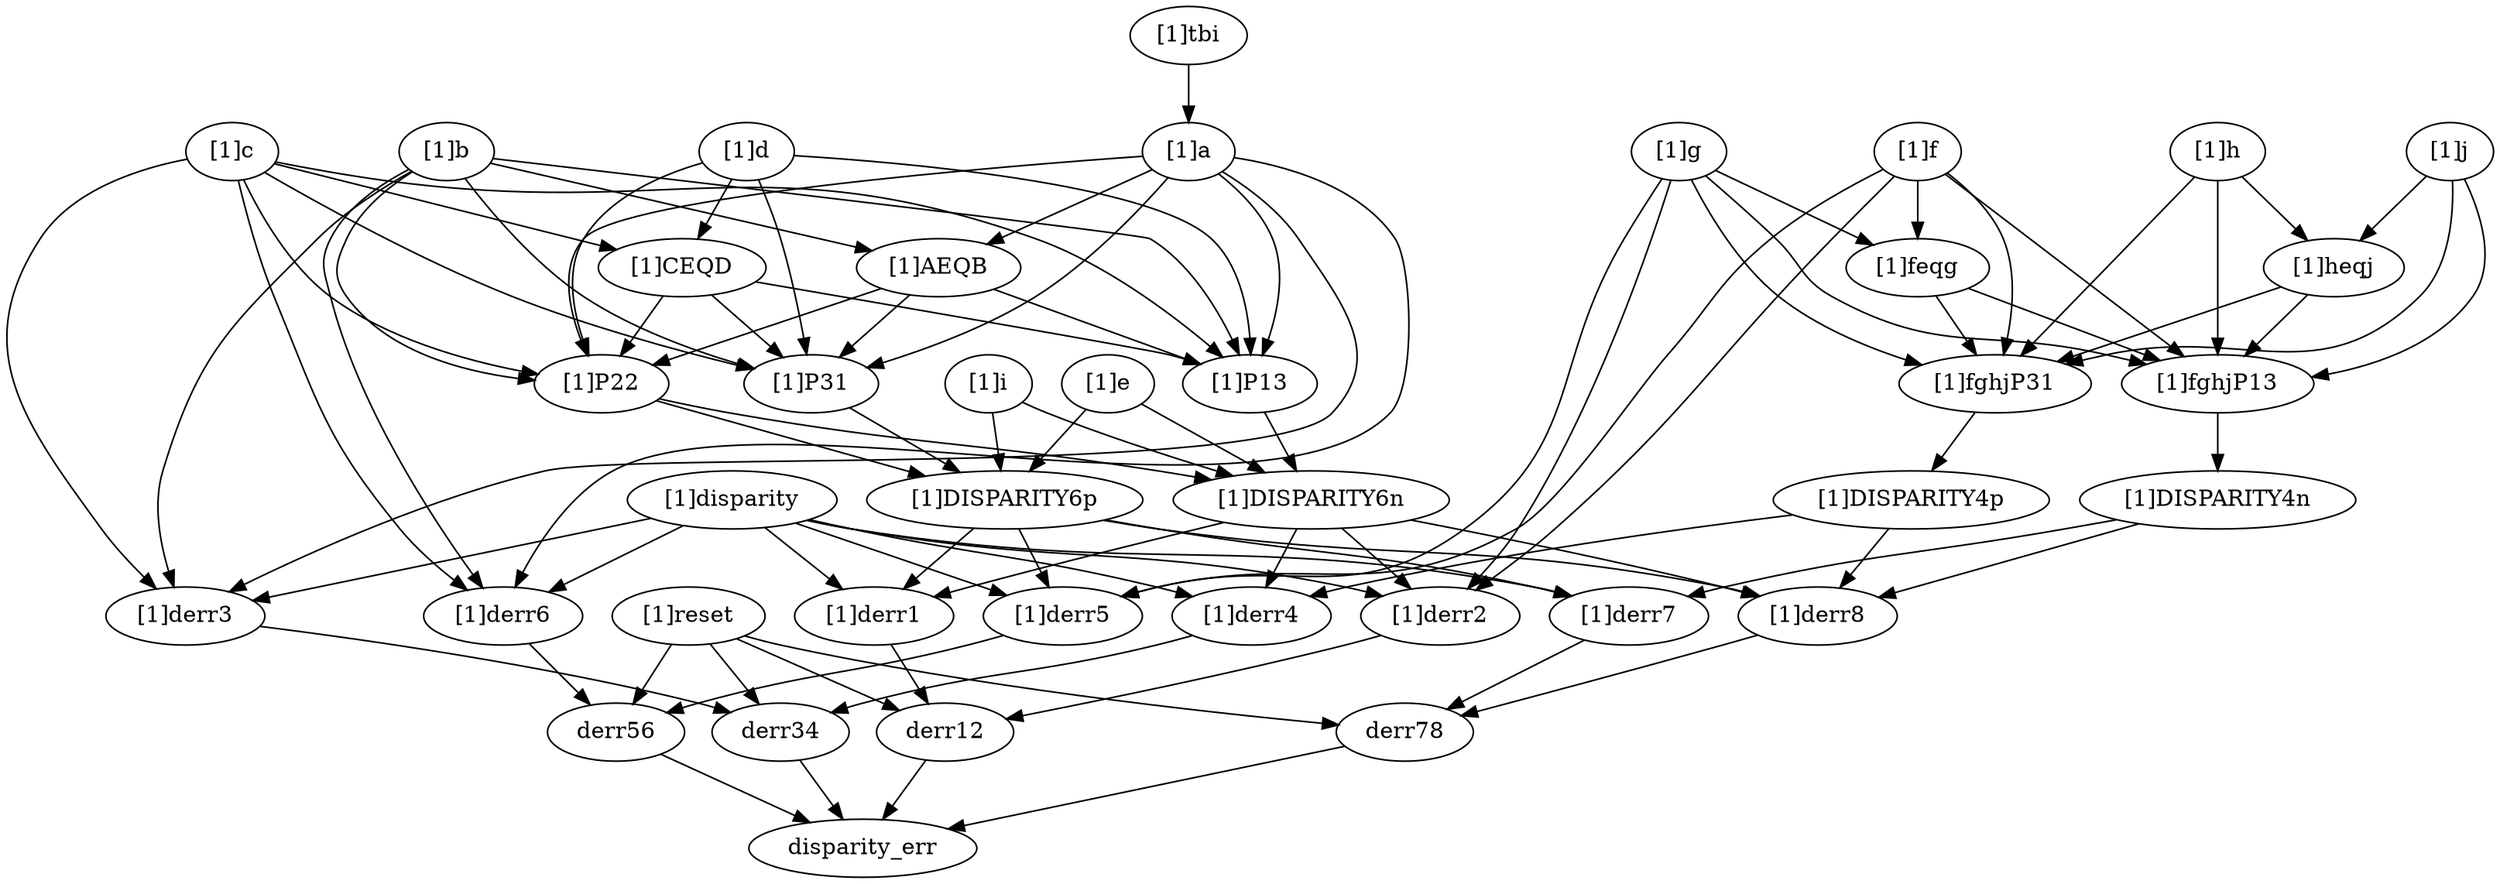 strict digraph "" {
	"[1]fghjP13"	 [complexity=15,
		importance=0.0751193855715,
		rank=0.0050079590381];
	"[1]DISPARITY4n"	 [complexity=13,
		importance=0.0666796185288,
		rank=0.00512920142529];
	"[1]fghjP13" -> "[1]DISPARITY4n";
	derr34	 [complexity=5,
		importance=0.0482130805829,
		rank=0.00964261611659];
	disparity_err	 [complexity=0,
		importance=0.0341436797365,
		rank=0.0];
	derr34 -> disparity_err;
	"[1]DISPARITY6n"	 [complexity=13,
		importance=0.0632174742684,
		rank=0.00486288263603];
	"[1]derr2"	 [complexity=8,
		importance=0.0557268404691,
		rank=0.00696585505864];
	"[1]DISPARITY6n" -> "[1]derr2";
	"[1]derr4"	 [complexity=8,
		importance=0.0568086200208,
		rank=0.0071010775026];
	"[1]DISPARITY6n" -> "[1]derr4";
	"[1]derr1"	 [complexity=8,
		importance=0.0560361319949,
		rank=0.00700451649936];
	"[1]DISPARITY6n" -> "[1]derr1";
	"[1]derr8"	 [complexity=8,
		importance=0.0587896323894,
		rank=0.00734870404868];
	"[1]DISPARITY6n" -> "[1]derr8";
	"[1]P13"	 [complexity=20,
		importance=0.0719541568433,
		rank=0.00359770784217];
	"[1]P13" -> "[1]DISPARITY6n";
	"[1]P22"	 [complexity=20,
		importance=0.0720321621673,
		rank=0.00360160810837];
	"[1]P22" -> "[1]DISPARITY6n";
	"[1]DISPARITY6p"	 [complexity=13,
		importance=0.0632954795924,
		rank=0.00486888304557];
	"[1]P22" -> "[1]DISPARITY6p";
	derr12	 [complexity=5,
		importance=0.0480334201143,
		rank=0.00960668402285];
	"[1]derr2" -> derr12;
	"[1]heqj"	 [complexity=21,
		importance=0.0785478571656,
		rank=0.00374037415074];
	"[1]heqj" -> "[1]fghjP13";
	"[1]fghjP31"	 [complexity=14,
		importance=0.0724350678333,
		rank=0.00517393341666];
	"[1]heqj" -> "[1]fghjP31";
	"[1]disparity"	 [complexity=13,
		importance=0.0764132228593,
		rank=0.00587794021995];
	"[1]disparity" -> "[1]derr2";
	"[1]disparity" -> "[1]derr4";
	"[1]disparity" -> "[1]derr1";
	"[1]derr3"	 [complexity=8,
		importance=0.055672980273,
		rank=0.00695912253413];
	"[1]disparity" -> "[1]derr3";
	"[1]derr5"	 [complexity=8,
		importance=0.0554652104004,
		rank=0.00693315130005];
	"[1]disparity" -> "[1]derr5";
	"[1]derr6"	 [complexity=8,
		importance=0.0552251887239,
		rank=0.00690314859049];
	"[1]disparity" -> "[1]derr6";
	"[1]derr7"	 [complexity=8,
		importance=0.0580127128662,
		rank=0.00725158910827];
	"[1]disparity" -> "[1]derr7";
	"[1]DISPARITY4p"	 [complexity=12,
		importance=0.0639953007905,
		rank=0.00533294173254];
	"[1]fghjP31" -> "[1]DISPARITY4p";
	"[1]reset"	 [complexity=6,
		importance=0.101846910259,
		rank=0.0169744850432];
	"[1]reset" -> derr34;
	"[1]reset" -> derr12;
	derr56	 [complexity=5,
		importance=0.0477652890339,
		rank=0.00955305780677];
	"[1]reset" -> derr56;
	derr78	 [complexity=5,
		importance=0.0492934424571,
		rank=0.00985868849141];
	"[1]reset" -> derr78;
	derr12 -> disparity_err;
	"[1]derr4" -> derr34;
	"[1]CEQD"	 [complexity=31,
		importance=0.0781790278062,
		rank=0.00252190412278];
	"[1]CEQD" -> "[1]P13";
	"[1]CEQD" -> "[1]P22";
	"[1]P31"	 [complexity=20,
		importance=0.0720321621673,
		rank=0.00360160810837];
	"[1]CEQD" -> "[1]P31";
	"[1]c"	 [complexity=36,
		importance=0.0839590978366,
		rank=0.00233219716213];
	"[1]c" -> "[1]P13";
	"[1]c" -> "[1]P22";
	"[1]c" -> "[1]CEQD";
	"[1]c" -> "[1]P31";
	"[1]c" -> "[1]derr3";
	"[1]c" -> "[1]derr6";
	"[1]b"	 [complexity=36,
		importance=0.0841083617061,
		rank=0.00233634338072];
	"[1]b" -> "[1]P13";
	"[1]b" -> "[1]P22";
	"[1]b" -> "[1]P31";
	"[1]AEQB"	 [complexity=31,
		importance=0.0783282916756,
		rank=0.00252671908631];
	"[1]b" -> "[1]AEQB";
	"[1]b" -> "[1]derr3";
	"[1]b" -> "[1]derr6";
	"[1]a"	 [complexity=36,
		importance=0.0869982664996,
		rank=0.00241661851388];
	"[1]a" -> "[1]P13";
	"[1]a" -> "[1]P22";
	"[1]a" -> "[1]P31";
	"[1]a" -> "[1]AEQB";
	"[1]a" -> "[1]derr3";
	"[1]a" -> "[1]derr6";
	"[1]g"	 [complexity=13,
		importance=0.0615069104996,
		rank=0.00473130080766];
	"[1]g" -> "[1]fghjP13";
	"[1]g" -> "[1]derr2";
	"[1]g" -> "[1]fghjP31";
	"[1]feqg"	 [complexity=21,
		importance=0.0785107802979,
		rank=0.00373860858561];
	"[1]g" -> "[1]feqg";
	"[1]g" -> "[1]derr5";
	"[1]f"	 [complexity=13,
		importance=0.0615069104996,
		rank=0.00473130080766];
	"[1]f" -> "[1]fghjP13";
	"[1]f" -> "[1]derr2";
	"[1]f" -> "[1]fghjP31";
	"[1]f" -> "[1]feqg";
	"[1]f" -> "[1]derr5";
	"[1]e"	 [complexity=20,
		importance=0.0690755496229,
		rank=0.00345377748114];
	"[1]e" -> "[1]DISPARITY6n";
	"[1]e" -> "[1]DISPARITY6p";
	"[1]d"	 [complexity=36,
		importance=0.0839590978366,
		rank=0.00233219716213];
	"[1]d" -> "[1]P13";
	"[1]d" -> "[1]P22";
	"[1]d" -> "[1]CEQD";
	"[1]d" -> "[1]P31";
	"[1]j"	 [complexity=26,
		importance=0.0843279271961,
		rank=0.00324338181523];
	"[1]j" -> "[1]fghjP13";
	"[1]j" -> "[1]heqj";
	"[1]j" -> "[1]fghjP31";
	"[1]i"	 [complexity=20,
		importance=0.0690755496229,
		rank=0.00345377748114];
	"[1]i" -> "[1]DISPARITY6n";
	"[1]i" -> "[1]DISPARITY6p";
	"[1]h"	 [complexity=26,
		importance=0.0843279271961,
		rank=0.00324338181523];
	"[1]h" -> "[1]fghjP13";
	"[1]h" -> "[1]heqj";
	"[1]h" -> "[1]fghjP31";
	"[1]DISPARITY6p" -> "[1]derr1";
	"[1]DISPARITY6p" -> "[1]derr8";
	"[1]DISPARITY6p" -> "[1]derr5";
	"[1]DISPARITY6p" -> "[1]derr7";
	derr56 -> disparity_err;
	"[1]DISPARITY4p" -> "[1]derr4";
	"[1]DISPARITY4p" -> "[1]derr8";
	"[1]P31" -> "[1]DISPARITY6p";
	"[1]AEQB" -> "[1]P13";
	"[1]AEQB" -> "[1]P22";
	"[1]AEQB" -> "[1]P31";
	"[1]tbi"	 [complexity=47,
		importance=0.0927783365301,
		rank=0.00197400716021];
	"[1]tbi" -> "[1]a";
	"[1]derr1" -> derr12;
	"[1]derr8" -> derr78;
	"[1]feqg" -> "[1]fghjP13";
	"[1]feqg" -> "[1]fghjP31";
	derr78 -> disparity_err;
	"[1]derr3" -> derr34;
	"[1]DISPARITY4n" -> "[1]derr8";
	"[1]DISPARITY4n" -> "[1]derr7";
	"[1]derr5" -> derr56;
	"[1]derr6" -> derr56;
	"[1]derr7" -> derr78;
}
